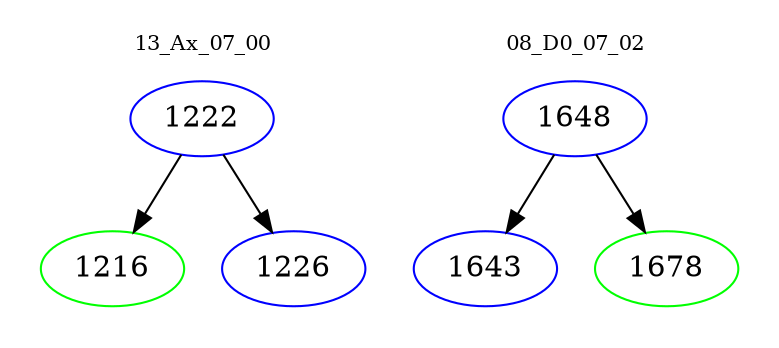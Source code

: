 digraph{
subgraph cluster_0 {
color = white
label = "13_Ax_07_00";
fontsize=10;
T0_1222 [label="1222", color="blue"]
T0_1222 -> T0_1216 [color="black"]
T0_1216 [label="1216", color="green"]
T0_1222 -> T0_1226 [color="black"]
T0_1226 [label="1226", color="blue"]
}
subgraph cluster_1 {
color = white
label = "08_D0_07_02";
fontsize=10;
T1_1648 [label="1648", color="blue"]
T1_1648 -> T1_1643 [color="black"]
T1_1643 [label="1643", color="blue"]
T1_1648 -> T1_1678 [color="black"]
T1_1678 [label="1678", color="green"]
}
}
